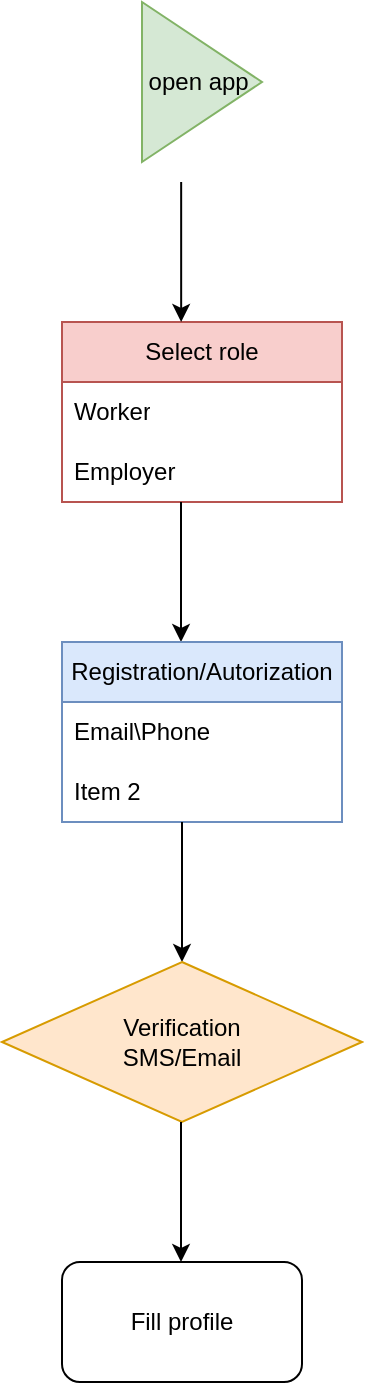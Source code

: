 <mxfile version="26.0.14" pages="5">
  <diagram name="Start App" id="c7558073-3199-34d8-9f00-42111426c3f3">
    <mxGraphModel dx="1000" dy="1707" grid="1" gridSize="10" guides="1" tooltips="1" connect="1" arrows="1" fold="1" page="1" pageScale="1" pageWidth="826" pageHeight="1169" background="none" math="0" shadow="0">
      <root>
        <mxCell id="0" />
        <mxCell id="1" parent="0" />
        <mxCell id="EQhhi7Qo-w2PrjP013Ni-97" value="open app&amp;nbsp;" style="triangle;whiteSpace=wrap;html=1;fillColor=#d5e8d4;strokeColor=#82b366;" vertex="1" parent="1">
          <mxGeometry x="370" y="-1090" width="60" height="80" as="geometry" />
        </mxCell>
        <mxCell id="EQhhi7Qo-w2PrjP013Ni-101" value="Select role" style="swimlane;fontStyle=0;childLayout=stackLayout;horizontal=1;startSize=30;horizontalStack=0;resizeParent=1;resizeParentMax=0;resizeLast=0;collapsible=1;marginBottom=0;whiteSpace=wrap;html=1;fillColor=#f8cecc;strokeColor=#b85450;" vertex="1" parent="1">
          <mxGeometry x="330" y="-930" width="140" height="90" as="geometry" />
        </mxCell>
        <mxCell id="EQhhi7Qo-w2PrjP013Ni-102" value="Worker" style="text;strokeColor=none;fillColor=none;align=left;verticalAlign=middle;spacingLeft=4;spacingRight=4;overflow=hidden;points=[[0,0.5],[1,0.5]];portConstraint=eastwest;rotatable=0;whiteSpace=wrap;html=1;" vertex="1" parent="EQhhi7Qo-w2PrjP013Ni-101">
          <mxGeometry y="30" width="140" height="30" as="geometry" />
        </mxCell>
        <mxCell id="EQhhi7Qo-w2PrjP013Ni-103" value="Employer" style="text;strokeColor=none;fillColor=none;align=left;verticalAlign=middle;spacingLeft=4;spacingRight=4;overflow=hidden;points=[[0,0.5],[1,0.5]];portConstraint=eastwest;rotatable=0;whiteSpace=wrap;html=1;" vertex="1" parent="EQhhi7Qo-w2PrjP013Ni-101">
          <mxGeometry y="60" width="140" height="30" as="geometry" />
        </mxCell>
        <mxCell id="EQhhi7Qo-w2PrjP013Ni-105" value="" style="endArrow=classic;html=1;rounded=0;" edge="1" parent="1">
          <mxGeometry width="50" height="50" relative="1" as="geometry">
            <mxPoint x="389.5" y="-840" as="sourcePoint" />
            <mxPoint x="389.5" y="-770" as="targetPoint" />
          </mxGeometry>
        </mxCell>
        <mxCell id="EQhhi7Qo-w2PrjP013Ni-106" value="Registration/Autorization" style="swimlane;fontStyle=0;childLayout=stackLayout;horizontal=1;startSize=30;horizontalStack=0;resizeParent=1;resizeParentMax=0;resizeLast=0;collapsible=1;marginBottom=0;whiteSpace=wrap;html=1;fillColor=#dae8fc;strokeColor=#6c8ebf;" vertex="1" parent="1">
          <mxGeometry x="330" y="-770" width="140" height="90" as="geometry" />
        </mxCell>
        <mxCell id="EQhhi7Qo-w2PrjP013Ni-107" value="Email\Phone" style="text;strokeColor=none;fillColor=none;align=left;verticalAlign=middle;spacingLeft=4;spacingRight=4;overflow=hidden;points=[[0,0.5],[1,0.5]];portConstraint=eastwest;rotatable=0;whiteSpace=wrap;html=1;" vertex="1" parent="EQhhi7Qo-w2PrjP013Ni-106">
          <mxGeometry y="30" width="140" height="30" as="geometry" />
        </mxCell>
        <mxCell id="EQhhi7Qo-w2PrjP013Ni-108" value="Item 2" style="text;strokeColor=none;fillColor=none;align=left;verticalAlign=middle;spacingLeft=4;spacingRight=4;overflow=hidden;points=[[0,0.5],[1,0.5]];portConstraint=eastwest;rotatable=0;whiteSpace=wrap;html=1;" vertex="1" parent="EQhhi7Qo-w2PrjP013Ni-106">
          <mxGeometry y="60" width="140" height="30" as="geometry" />
        </mxCell>
        <mxCell id="EQhhi7Qo-w2PrjP013Ni-110" value="" style="endArrow=classic;html=1;rounded=0;" edge="1" parent="1">
          <mxGeometry width="50" height="50" relative="1" as="geometry">
            <mxPoint x="390" y="-680" as="sourcePoint" />
            <mxPoint x="390" y="-610" as="targetPoint" />
          </mxGeometry>
        </mxCell>
        <mxCell id="EQhhi7Qo-w2PrjP013Ni-111" value="Verification&lt;br&gt;SMS/Email" style="rhombus;whiteSpace=wrap;html=1;fillColor=#ffe6cc;strokeColor=#d79b00;" vertex="1" parent="1">
          <mxGeometry x="300" y="-610" width="180" height="80" as="geometry" />
        </mxCell>
        <mxCell id="EQhhi7Qo-w2PrjP013Ni-112" value="" style="endArrow=classic;html=1;rounded=0;" edge="1" parent="1">
          <mxGeometry width="50" height="50" relative="1" as="geometry">
            <mxPoint x="389.5" y="-530" as="sourcePoint" />
            <mxPoint x="389.5" y="-460" as="targetPoint" />
          </mxGeometry>
        </mxCell>
        <mxCell id="EQhhi7Qo-w2PrjP013Ni-113" value="Fill profile" style="rounded=1;whiteSpace=wrap;html=1;" vertex="1" parent="1">
          <mxGeometry x="330" y="-460" width="120" height="60" as="geometry" />
        </mxCell>
        <mxCell id="EQhhi7Qo-w2PrjP013Ni-114" value="" style="endArrow=classic;html=1;rounded=0;" edge="1" parent="1">
          <mxGeometry width="50" height="50" relative="1" as="geometry">
            <mxPoint x="389.58" y="-1000" as="sourcePoint" />
            <mxPoint x="389.58" y="-930" as="targetPoint" />
          </mxGeometry>
        </mxCell>
      </root>
    </mxGraphModel>
  </diagram>
  <diagram id="PpgdooN6zD28uEB_FL6X" name="Employer">
    <mxGraphModel dx="700" dy="377" grid="1" gridSize="10" guides="1" tooltips="1" connect="1" arrows="1" fold="1" page="1" pageScale="1" pageWidth="827" pageHeight="1169" math="0" shadow="0">
      <root>
        <mxCell id="0" />
        <mxCell id="1" parent="0" />
        <mxCell id="fGsxpedYcpL7Y5eS1Tvu-1" value="Create Task" style="triangle;whiteSpace=wrap;html=1;fillColor=#d5e8d4;strokeColor=#82b366;" vertex="1" parent="1">
          <mxGeometry x="384" y="100" width="60" height="80" as="geometry" />
        </mxCell>
        <mxCell id="fGsxpedYcpL7Y5eS1Tvu-2" value="" style="endArrow=classic;html=1;rounded=0;" edge="1" parent="1">
          <mxGeometry width="50" height="50" relative="1" as="geometry">
            <mxPoint x="400" y="190" as="sourcePoint" />
            <mxPoint x="400" y="240" as="targetPoint" />
          </mxGeometry>
        </mxCell>
        <mxCell id="fGsxpedYcpL7Y5eS1Tvu-3" value="Fill details" style="swimlane;fontStyle=0;childLayout=stackLayout;horizontal=1;startSize=30;horizontalStack=0;resizeParent=1;resizeParentMax=0;resizeLast=0;collapsible=1;marginBottom=0;whiteSpace=wrap;html=1;fillColor=#dae8fc;strokeColor=#6c8ebf;" vertex="1" parent="1">
          <mxGeometry x="330" y="240" width="140" height="180" as="geometry" />
        </mxCell>
        <mxCell id="fGsxpedYcpL7Y5eS1Tvu-4" value="Job name" style="text;strokeColor=none;fillColor=none;align=left;verticalAlign=middle;spacingLeft=4;spacingRight=4;overflow=hidden;points=[[0,0.5],[1,0.5]];portConstraint=eastwest;rotatable=0;whiteSpace=wrap;html=1;" vertex="1" parent="fGsxpedYcpL7Y5eS1Tvu-3">
          <mxGeometry y="30" width="140" height="30" as="geometry" />
        </mxCell>
        <mxCell id="fGsxpedYcpL7Y5eS1Tvu-5" value="Job details" style="text;strokeColor=none;fillColor=none;align=left;verticalAlign=middle;spacingLeft=4;spacingRight=4;overflow=hidden;points=[[0,0.5],[1,0.5]];portConstraint=eastwest;rotatable=0;whiteSpace=wrap;html=1;" vertex="1" parent="fGsxpedYcpL7Y5eS1Tvu-3">
          <mxGeometry y="60" width="140" height="30" as="geometry" />
        </mxCell>
        <mxCell id="fGsxpedYcpL7Y5eS1Tvu-7" value="Location" style="text;strokeColor=none;fillColor=none;align=left;verticalAlign=middle;spacingLeft=4;spacingRight=4;overflow=hidden;points=[[0,0.5],[1,0.5]];portConstraint=eastwest;rotatable=0;whiteSpace=wrap;html=1;" vertex="1" parent="fGsxpedYcpL7Y5eS1Tvu-3">
          <mxGeometry y="90" width="140" height="30" as="geometry" />
        </mxCell>
        <mxCell id="fGsxpedYcpL7Y5eS1Tvu-6" value="Date\time to start job" style="text;strokeColor=none;fillColor=none;align=left;verticalAlign=middle;spacingLeft=4;spacingRight=4;overflow=hidden;points=[[0,0.5],[1,0.5]];portConstraint=eastwest;rotatable=0;whiteSpace=wrap;html=1;" vertex="1" parent="fGsxpedYcpL7Y5eS1Tvu-3">
          <mxGeometry y="120" width="140" height="30" as="geometry" />
        </mxCell>
        <mxCell id="fGsxpedYcpL7Y5eS1Tvu-10" value="Photos?" style="text;strokeColor=none;fillColor=none;align=left;verticalAlign=middle;spacingLeft=4;spacingRight=4;overflow=hidden;points=[[0,0.5],[1,0.5]];portConstraint=eastwest;rotatable=0;whiteSpace=wrap;html=1;" vertex="1" parent="fGsxpedYcpL7Y5eS1Tvu-3">
          <mxGeometry y="150" width="140" height="30" as="geometry" />
        </mxCell>
        <mxCell id="fGsxpedYcpL7Y5eS1Tvu-9" value="" style="endArrow=classic;html=1;rounded=0;" edge="1" parent="1">
          <mxGeometry width="50" height="50" relative="1" as="geometry">
            <mxPoint x="399.67" y="420" as="sourcePoint" />
            <mxPoint x="399.67" y="460.533" as="targetPoint" />
          </mxGeometry>
        </mxCell>
        <mxCell id="fGsxpedYcpL7Y5eS1Tvu-11" value="Moderator&lt;br&gt;&lt;div&gt;AI verification&lt;/div&gt;" style="rhombus;whiteSpace=wrap;html=1;fillColor=#f8cecc;strokeColor=#b85450;" vertex="1" parent="1">
          <mxGeometry x="335" y="460" width="130" height="90" as="geometry" />
        </mxCell>
        <mxCell id="fGsxpedYcpL7Y5eS1Tvu-12" value="Worker responces" style="rounded=1;whiteSpace=wrap;html=1;fillColor=#fff2cc;strokeColor=#d6b656;" vertex="1" parent="1">
          <mxGeometry x="345" y="600" width="120" height="50" as="geometry" />
        </mxCell>
        <mxCell id="fGsxpedYcpL7Y5eS1Tvu-17" style="edgeStyle=orthogonalEdgeStyle;rounded=0;orthogonalLoop=1;jettySize=auto;html=1;exitX=0.5;exitY=1;exitDx=0;exitDy=0;entryX=0.465;entryY=0.028;entryDx=0;entryDy=0;entryPerimeter=0;" edge="1" parent="1" source="fGsxpedYcpL7Y5eS1Tvu-11" target="fGsxpedYcpL7Y5eS1Tvu-12">
          <mxGeometry relative="1" as="geometry" />
        </mxCell>
      </root>
    </mxGraphModel>
  </diagram>
  <diagram id="sA3eRybgCfKEQ9wMnE4x" name="Worker">
    <mxGraphModel dx="1050" dy="565" grid="1" gridSize="10" guides="1" tooltips="1" connect="1" arrows="1" fold="1" page="1" pageScale="1" pageWidth="827" pageHeight="1169" math="0" shadow="0">
      <root>
        <mxCell id="0" />
        <mxCell id="1" parent="0" />
        <mxCell id="bVp2UxINq4hOAH05Ef0--1" value="" style="triangle;whiteSpace=wrap;html=1;fillColor=#d5e8d4;strokeColor=#82b366;" vertex="1" parent="1">
          <mxGeometry x="370" y="70" width="80" height="80" as="geometry" />
        </mxCell>
        <mxCell id="bVp2UxINq4hOAH05Ef0--2" value="Filter and select Job" style="swimlane;fontStyle=0;childLayout=stackLayout;horizontal=1;startSize=30;horizontalStack=0;resizeParent=1;resizeParentMax=0;resizeLast=0;collapsible=1;marginBottom=0;whiteSpace=wrap;html=1;fillColor=#e1d5e7;strokeColor=#9673a6;" vertex="1" parent="1">
          <mxGeometry x="330" y="230" width="140" height="120" as="geometry" />
        </mxCell>
        <mxCell id="bVp2UxINq4hOAH05Ef0--3" value="Lccation" style="text;strokeColor=none;fillColor=none;align=left;verticalAlign=middle;spacingLeft=4;spacingRight=4;overflow=hidden;points=[[0,0.5],[1,0.5]];portConstraint=eastwest;rotatable=0;whiteSpace=wrap;html=1;" vertex="1" parent="bVp2UxINq4hOAH05Ef0--2">
          <mxGeometry y="30" width="140" height="30" as="geometry" />
        </mxCell>
        <mxCell id="bVp2UxINq4hOAH05Ef0--4" value="Payment" style="text;strokeColor=none;fillColor=none;align=left;verticalAlign=middle;spacingLeft=4;spacingRight=4;overflow=hidden;points=[[0,0.5],[1,0.5]];portConstraint=eastwest;rotatable=0;whiteSpace=wrap;html=1;" vertex="1" parent="bVp2UxINq4hOAH05Ef0--2">
          <mxGeometry y="60" width="140" height="30" as="geometry" />
        </mxCell>
        <mxCell id="bVp2UxINq4hOAH05Ef0--5" value="Employer rating" style="text;strokeColor=none;fillColor=none;align=left;verticalAlign=middle;spacingLeft=4;spacingRight=4;overflow=hidden;points=[[0,0.5],[1,0.5]];portConstraint=eastwest;rotatable=0;whiteSpace=wrap;html=1;" vertex="1" parent="bVp2UxINq4hOAH05Ef0--2">
          <mxGeometry y="90" width="140" height="30" as="geometry" />
        </mxCell>
        <mxCell id="bVp2UxINq4hOAH05Ef0--6" value="" style="endArrow=classic;html=1;rounded=0;entryX=0.5;entryY=0;entryDx=0;entryDy=0;" edge="1" parent="1" target="bVp2UxINq4hOAH05Ef0--2">
          <mxGeometry width="50" height="50" relative="1" as="geometry">
            <mxPoint x="400" y="160" as="sourcePoint" />
            <mxPoint x="440" y="270" as="targetPoint" />
          </mxGeometry>
        </mxCell>
        <mxCell id="bVp2UxINq4hOAH05Ef0--7" value="Feedback on the task&lt;br&gt;&amp;nbsp;(leave a request)" style="shape=hexagon;perimeter=hexagonPerimeter2;whiteSpace=wrap;html=1;fixedSize=1;fillColor=#f8cecc;strokeColor=#b85450;" vertex="1" parent="1">
          <mxGeometry x="330" y="430" width="140" height="80" as="geometry" />
        </mxCell>
        <mxCell id="bVp2UxINq4hOAH05Ef0--8" value="" style="endArrow=classic;html=1;rounded=0;entryX=0.5;entryY=0;entryDx=0;entryDy=0;" edge="1" parent="1">
          <mxGeometry width="50" height="50" relative="1" as="geometry">
            <mxPoint x="399.5" y="360" as="sourcePoint" />
            <mxPoint x="399.5" y="430" as="targetPoint" />
          </mxGeometry>
        </mxCell>
        <mxCell id="bVp2UxINq4hOAH05Ef0--9" value="Approve from employer" style="rounded=0;whiteSpace=wrap;html=1;fillColor=#dae8fc;strokeColor=#6c8ebf;" vertex="1" parent="1">
          <mxGeometry x="340" y="560" width="120" height="60" as="geometry" />
        </mxCell>
        <mxCell id="bVp2UxINq4hOAH05Ef0--10" value="" style="endArrow=classic;html=1;rounded=0;entryX=0.5;entryY=0;entryDx=0;entryDy=0;" edge="1" parent="1">
          <mxGeometry width="50" height="50" relative="1" as="geometry">
            <mxPoint x="400" y="520" as="sourcePoint" />
            <mxPoint x="399.5" y="560" as="targetPoint" />
          </mxGeometry>
        </mxCell>
        <mxCell id="bVp2UxINq4hOAH05Ef0--11" value="Job execute" style="rounded=1;whiteSpace=wrap;html=1;fillColor=#d5e8d4;strokeColor=#82b366;" vertex="1" parent="1">
          <mxGeometry x="340" y="670" width="120" height="60" as="geometry" />
        </mxCell>
        <mxCell id="bVp2UxINq4hOAH05Ef0--12" value="" style="endArrow=classic;html=1;rounded=0;entryX=0.5;entryY=0;entryDx=0;entryDy=0;" edge="1" parent="1">
          <mxGeometry width="50" height="50" relative="1" as="geometry">
            <mxPoint x="401" y="629" as="sourcePoint" />
            <mxPoint x="400.5" y="669" as="targetPoint" />
          </mxGeometry>
        </mxCell>
      </root>
    </mxGraphModel>
  </diagram>
  <diagram id="pcEJ9hdWVkcLC_cDF8vh" name="Payment and Rating">
    <mxGraphModel dx="724" dy="390" grid="1" gridSize="10" guides="1" tooltips="1" connect="1" arrows="1" fold="1" page="1" pageScale="1" pageWidth="827" pageHeight="1169" math="0" shadow="0">
      <root>
        <mxCell id="0" />
        <mxCell id="1" parent="0" />
        <mxCell id="6xmUIr0VPIppPX5v5Yie-1" value="Job completed" style="triangle;whiteSpace=wrap;html=1;fillColor=#d5e8d4;strokeColor=#82b366;" vertex="1" parent="1">
          <mxGeometry x="370" y="50" width="80" height="90" as="geometry" />
        </mxCell>
        <mxCell id="6xmUIr0VPIppPX5v5Yie-2" value="" style="endArrow=classic;html=1;rounded=0;" edge="1" parent="1" target="6xmUIr0VPIppPX5v5Yie-3">
          <mxGeometry width="50" height="50" relative="1" as="geometry">
            <mxPoint x="400" y="150" as="sourcePoint" />
            <mxPoint x="400" y="210" as="targetPoint" />
          </mxGeometry>
        </mxCell>
        <mxCell id="6xmUIr0VPIppPX5v5Yie-3" value="The employer checks the quality of performance" style="rounded=0;whiteSpace=wrap;html=1;fillColor=#f8cecc;strokeColor=#b85450;" vertex="1" parent="1">
          <mxGeometry x="340" y="190" width="120" height="60" as="geometry" />
        </mxCell>
        <mxCell id="6xmUIr0VPIppPX5v5Yie-4" value="The employer checks the quality of performance" style="rounded=0;whiteSpace=wrap;html=1;fillColor=#dae8fc;strokeColor=#6c8ebf;" vertex="1" parent="1">
          <mxGeometry x="340" y="300" width="120" height="60" as="geometry" />
        </mxCell>
        <mxCell id="6xmUIr0VPIppPX5v5Yie-5" value="" style="endArrow=classic;html=1;rounded=0;entryX=0.5;entryY=0;entryDx=0;entryDy=0;exitX=0.5;exitY=1;exitDx=0;exitDy=0;" edge="1" parent="1" source="6xmUIr0VPIppPX5v5Yie-3" target="6xmUIr0VPIppPX5v5Yie-4">
          <mxGeometry width="50" height="50" relative="1" as="geometry">
            <mxPoint x="410" y="160" as="sourcePoint" />
            <mxPoint x="410" y="200" as="targetPoint" />
          </mxGeometry>
        </mxCell>
        <mxCell id="6xmUIr0VPIppPX5v5Yie-6" value="Confirmation of completion + payment" style="swimlane;fontStyle=0;childLayout=stackLayout;horizontal=1;startSize=30;horizontalStack=0;resizeParent=1;resizeParentMax=0;resizeLast=0;collapsible=1;marginBottom=0;whiteSpace=wrap;html=1;fillColor=#ffe6cc;strokeColor=#d79b00;" vertex="1" parent="1">
          <mxGeometry x="330" y="410" width="140" height="90" as="geometry" />
        </mxCell>
        <mxCell id="6xmUIr0VPIppPX5v5Yie-7" value="Cash" style="text;strokeColor=none;fillColor=none;align=left;verticalAlign=middle;spacingLeft=4;spacingRight=4;overflow=hidden;points=[[0,0.5],[1,0.5]];portConstraint=eastwest;rotatable=0;whiteSpace=wrap;html=1;" vertex="1" parent="6xmUIr0VPIppPX5v5Yie-6">
          <mxGeometry y="30" width="140" height="30" as="geometry" />
        </mxCell>
        <mxCell id="6xmUIr0VPIppPX5v5Yie-8" value="Through the service" style="text;strokeColor=none;fillColor=none;align=left;verticalAlign=middle;spacingLeft=4;spacingRight=4;overflow=hidden;points=[[0,0.5],[1,0.5]];portConstraint=eastwest;rotatable=0;whiteSpace=wrap;html=1;" vertex="1" parent="6xmUIr0VPIppPX5v5Yie-6">
          <mxGeometry y="60" width="140" height="30" as="geometry" />
        </mxCell>
        <mxCell id="6xmUIr0VPIppPX5v5Yie-10" value="" style="endArrow=classic;html=1;rounded=0;entryX=0.5;entryY=0;entryDx=0;entryDy=0;exitX=0.5;exitY=1;exitDx=0;exitDy=0;" edge="1" parent="1">
          <mxGeometry width="50" height="50" relative="1" as="geometry">
            <mxPoint x="399.5" y="360" as="sourcePoint" />
            <mxPoint x="399.5" y="410" as="targetPoint" />
          </mxGeometry>
        </mxCell>
        <mxCell id="6xmUIr0VPIppPX5v5Yie-11" value="Leave a review (rating)" style="rounded=0;whiteSpace=wrap;html=1;fillColor=#e1d5e7;strokeColor=#9673a6;" vertex="1" parent="1">
          <mxGeometry x="340" y="555" width="120" height="60" as="geometry" />
        </mxCell>
        <mxCell id="6xmUIr0VPIppPX5v5Yie-12" value="" style="endArrow=classic;html=1;rounded=0;entryX=0.5;entryY=0;entryDx=0;entryDy=0;exitX=0.5;exitY=1;exitDx=0;exitDy=0;" edge="1" parent="1">
          <mxGeometry width="50" height="50" relative="1" as="geometry">
            <mxPoint x="399.66" y="505" as="sourcePoint" />
            <mxPoint x="399.66" y="555" as="targetPoint" />
          </mxGeometry>
        </mxCell>
      </root>
    </mxGraphModel>
  </diagram>
  <diagram id="oPm6MICxQhQC6Z-X_TDR" name="Dispute">
    <mxGraphModel dx="1050" dy="565" grid="1" gridSize="10" guides="1" tooltips="1" connect="1" arrows="1" fold="1" page="1" pageScale="1" pageWidth="827" pageHeight="1169" math="0" shadow="0">
      <root>
        <mxCell id="0" />
        <mxCell id="1" parent="0" />
        <mxCell id="b5OyWeeVxnmBTWzHFbqh-1" value="Dispute handling" style="triangle;whiteSpace=wrap;html=1;fillColor=#d5e8d4;strokeColor=#82b366;" vertex="1" parent="1">
          <mxGeometry x="370" y="40" width="60" height="80" as="geometry" />
        </mxCell>
        <mxCell id="b5OyWeeVxnmBTWzHFbqh-2" value="Filing a complaint" style="rounded=0;whiteSpace=wrap;html=1;fillColor=#ffe6cc;strokeColor=#d79b00;" vertex="1" parent="1">
          <mxGeometry x="340" y="190" width="120" height="60" as="geometry" />
        </mxCell>
        <mxCell id="b5OyWeeVxnmBTWzHFbqh-3" value="" style="endArrow=classic;html=1;rounded=0;entryX=0.5;entryY=0;entryDx=0;entryDy=0;" edge="1" parent="1" target="b5OyWeeVxnmBTWzHFbqh-2">
          <mxGeometry width="50" height="50" relative="1" as="geometry">
            <mxPoint x="400" y="130" as="sourcePoint" />
            <mxPoint x="440" y="270" as="targetPoint" />
          </mxGeometry>
        </mxCell>
        <mxCell id="b5OyWeeVxnmBTWzHFbqh-4" value="" style="endArrow=classic;html=1;rounded=0;entryX=0.5;entryY=0;entryDx=0;entryDy=0;" edge="1" parent="1">
          <mxGeometry width="50" height="50" relative="1" as="geometry">
            <mxPoint x="399.5" y="250" as="sourcePoint" />
            <mxPoint x="399.5" y="310" as="targetPoint" />
          </mxGeometry>
        </mxCell>
        <mxCell id="b5OyWeeVxnmBTWzHFbqh-5" value="Moderator checks evidence" style="rounded=0;whiteSpace=wrap;html=1;fillColor=#fff2cc;strokeColor=#d6b656;" vertex="1" parent="1">
          <mxGeometry x="340" y="310" width="120" height="60" as="geometry" />
        </mxCell>
        <mxCell id="b5OyWeeVxnmBTWzHFbqh-6" value="" style="endArrow=classic;html=1;rounded=0;entryX=0.5;entryY=0;entryDx=0;entryDy=0;" edge="1" parent="1">
          <mxGeometry width="50" height="50" relative="1" as="geometry">
            <mxPoint x="399.5" y="370" as="sourcePoint" />
            <mxPoint x="399.5" y="430" as="targetPoint" />
          </mxGeometry>
        </mxCell>
        <mxCell id="b5OyWeeVxnmBTWzHFbqh-7" value="Makes decisions (transfer of funds / refund / ban)" style="rounded=0;whiteSpace=wrap;html=1;fillColor=#f8cecc;strokeColor=#b85450;" vertex="1" parent="1">
          <mxGeometry x="340" y="430" width="120" height="60" as="geometry" />
        </mxCell>
      </root>
    </mxGraphModel>
  </diagram>
</mxfile>
